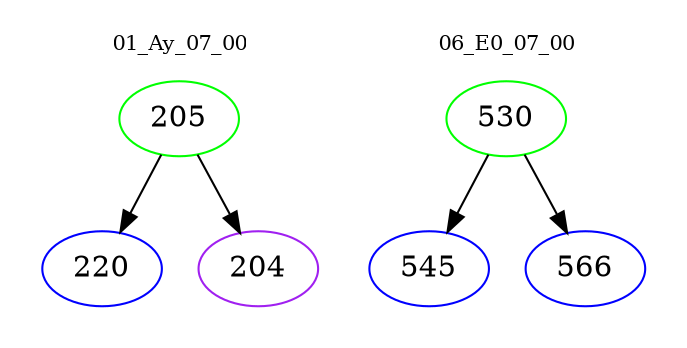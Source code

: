 digraph{
subgraph cluster_0 {
color = white
label = "01_Ay_07_00";
fontsize=10;
T0_205 [label="205", color="green"]
T0_205 -> T0_220 [color="black"]
T0_220 [label="220", color="blue"]
T0_205 -> T0_204 [color="black"]
T0_204 [label="204", color="purple"]
}
subgraph cluster_1 {
color = white
label = "06_E0_07_00";
fontsize=10;
T1_530 [label="530", color="green"]
T1_530 -> T1_545 [color="black"]
T1_545 [label="545", color="blue"]
T1_530 -> T1_566 [color="black"]
T1_566 [label="566", color="blue"]
}
}
